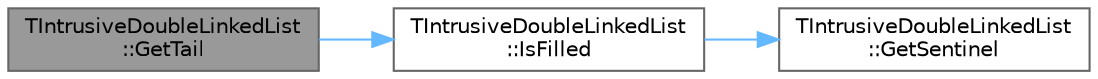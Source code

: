 digraph "TIntrusiveDoubleLinkedList::GetTail"
{
 // INTERACTIVE_SVG=YES
 // LATEX_PDF_SIZE
  bgcolor="transparent";
  edge [fontname=Helvetica,fontsize=10,labelfontname=Helvetica,labelfontsize=10];
  node [fontname=Helvetica,fontsize=10,shape=box,height=0.2,width=0.4];
  rankdir="LR";
  Node1 [id="Node000001",label="TIntrusiveDoubleLinkedList\l::GetTail",height=0.2,width=0.4,color="gray40", fillcolor="grey60", style="filled", fontcolor="black",tooltip=" "];
  Node1 -> Node2 [id="edge1_Node000001_Node000002",color="steelblue1",style="solid",tooltip=" "];
  Node2 [id="Node000002",label="TIntrusiveDoubleLinkedList\l::IsFilled",height=0.2,width=0.4,color="grey40", fillcolor="white", style="filled",URL="$dc/d56/classTIntrusiveDoubleLinkedList.html#a20803c012a1e561c3bae4106fa97860b",tooltip=" "];
  Node2 -> Node3 [id="edge2_Node000002_Node000003",color="steelblue1",style="solid",tooltip=" "];
  Node3 [id="Node000003",label="TIntrusiveDoubleLinkedList\l::GetSentinel",height=0.2,width=0.4,color="grey40", fillcolor="white", style="filled",URL="$dc/d56/classTIntrusiveDoubleLinkedList.html#a00b5a066eb5da762e244b668e12d6942",tooltip=" "];
}
